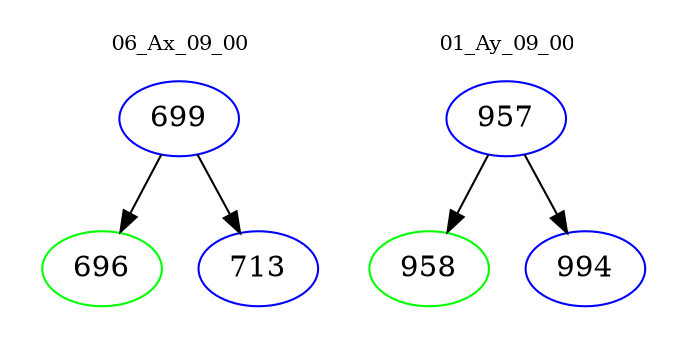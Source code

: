 digraph{
subgraph cluster_0 {
color = white
label = "06_Ax_09_00";
fontsize=10;
T0_699 [label="699", color="blue"]
T0_699 -> T0_696 [color="black"]
T0_696 [label="696", color="green"]
T0_699 -> T0_713 [color="black"]
T0_713 [label="713", color="blue"]
}
subgraph cluster_1 {
color = white
label = "01_Ay_09_00";
fontsize=10;
T1_957 [label="957", color="blue"]
T1_957 -> T1_958 [color="black"]
T1_958 [label="958", color="green"]
T1_957 -> T1_994 [color="black"]
T1_994 [label="994", color="blue"]
}
}
